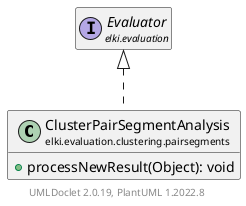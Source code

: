 @startuml
    remove .*\.(Instance|Par|Parameterizer|Factory)$
    set namespaceSeparator none
    hide empty fields
    hide empty methods

    class "<size:14>ClusterPairSegmentAnalysis\n<size:10>elki.evaluation.clustering.pairsegments" as elki.evaluation.clustering.pairsegments.ClusterPairSegmentAnalysis [[ClusterPairSegmentAnalysis.html]] {
        +processNewResult(Object): void
    }

    interface "<size:14>Evaluator\n<size:10>elki.evaluation" as elki.evaluation.Evaluator [[../../Evaluator.html]]

    elki.evaluation.Evaluator <|.. elki.evaluation.clustering.pairsegments.ClusterPairSegmentAnalysis

    center footer UMLDoclet 2.0.19, PlantUML 1.2022.8
@enduml
